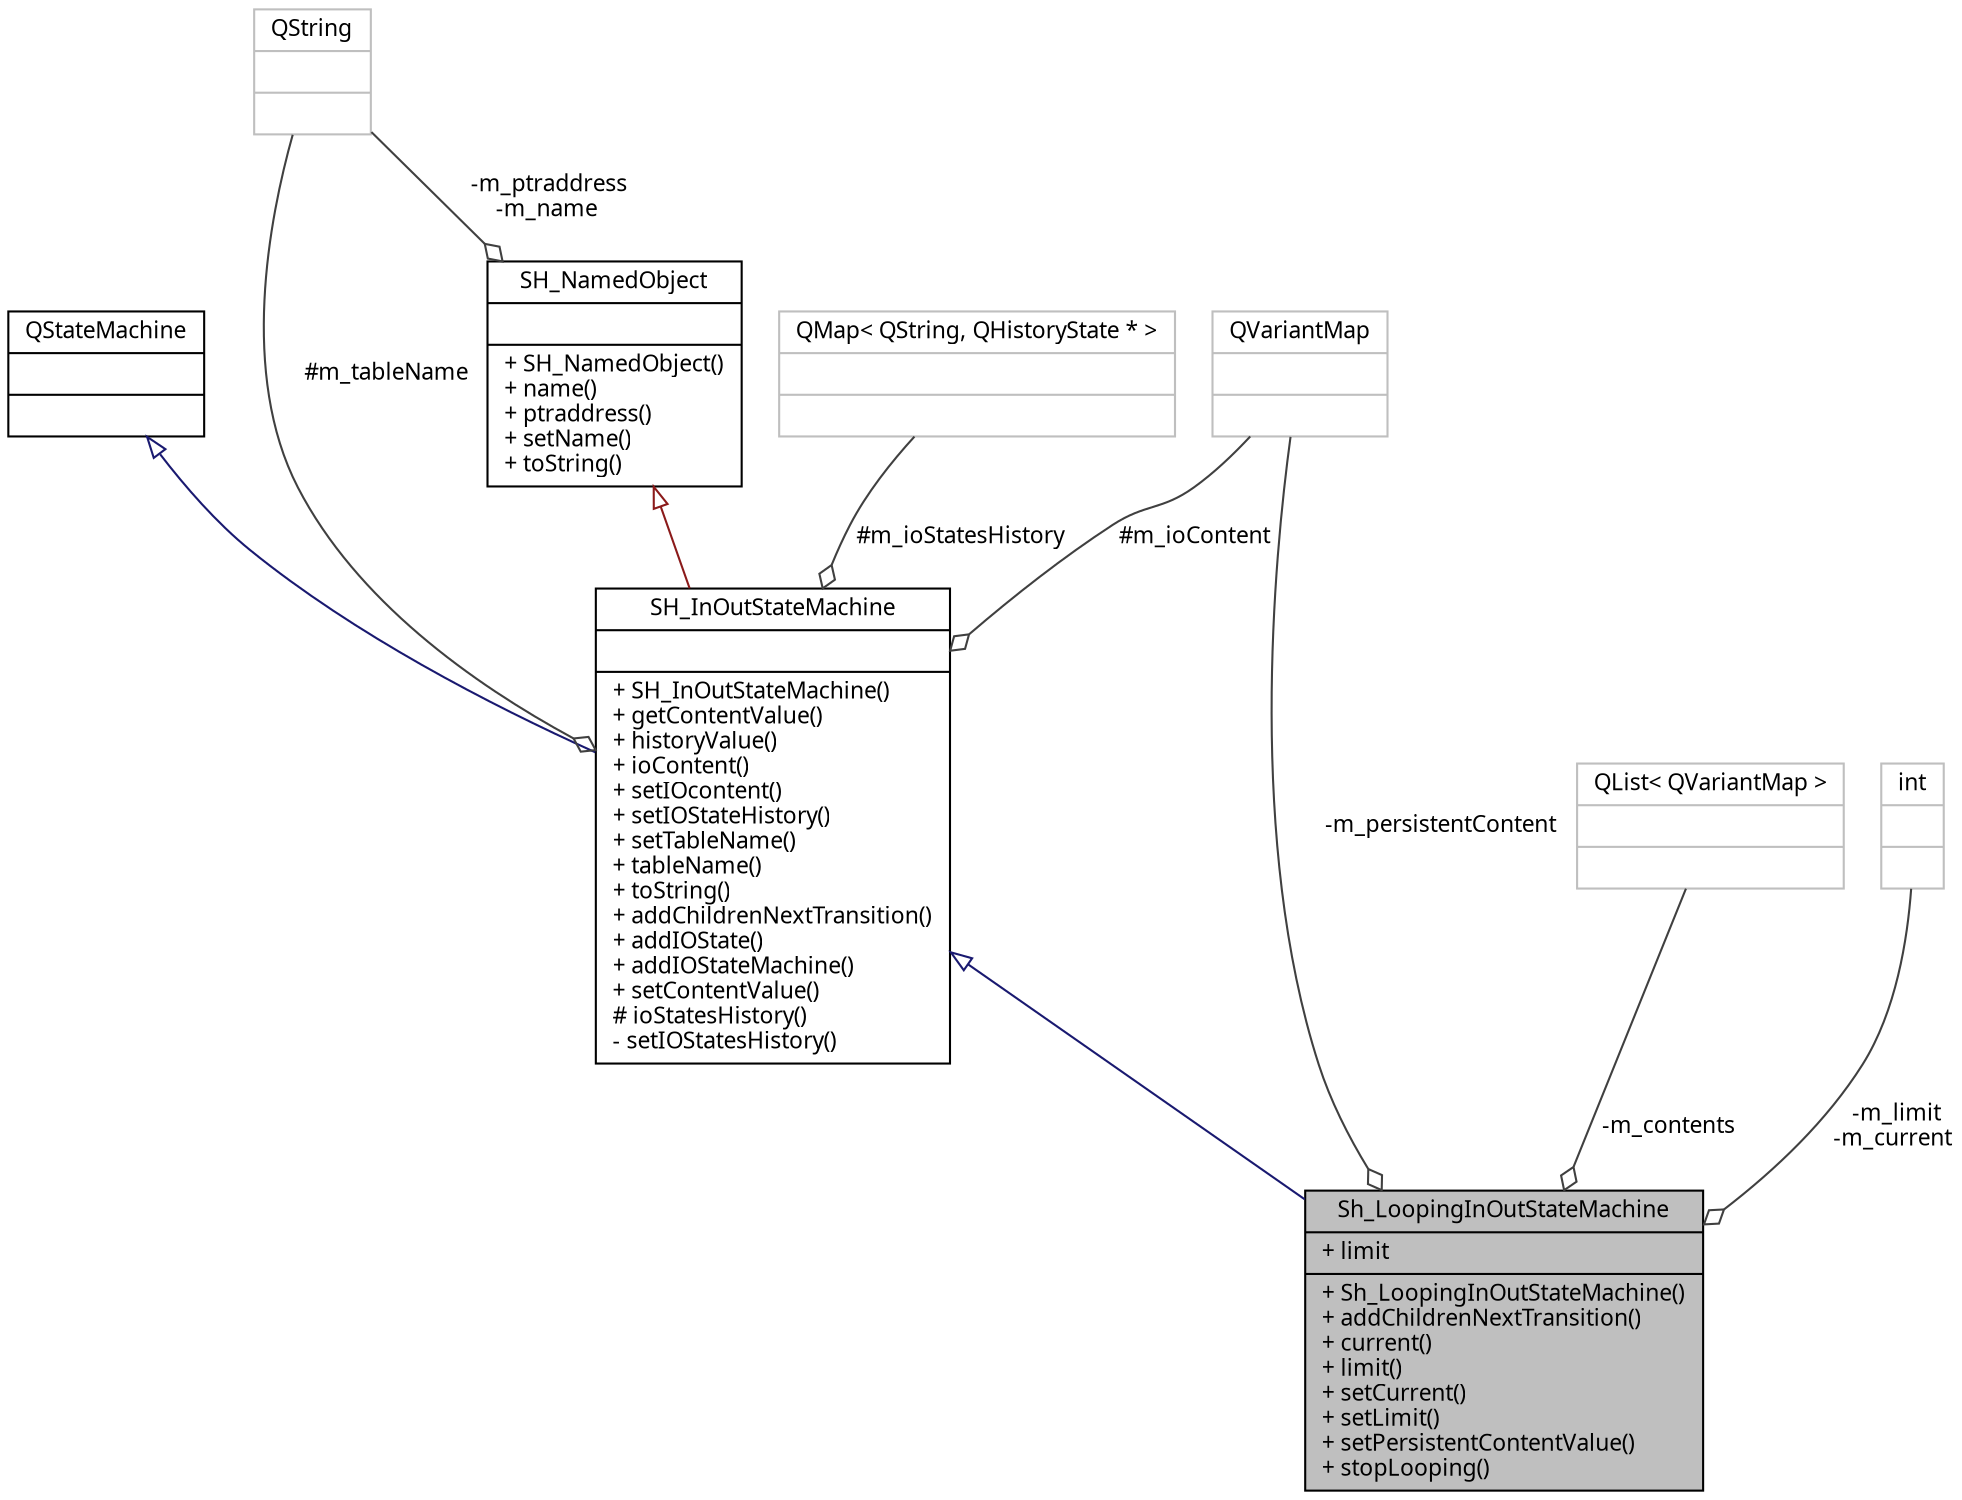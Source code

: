 digraph "Sh_LoopingInOutStateMachine"
{
 // INTERACTIVE_SVG=YES
  bgcolor="transparent";
  edge [fontname="Verdana",fontsize="11",labelfontname="Verdana",labelfontsize="11"];
  node [fontname="Verdana",fontsize="11",shape=record];
  Node1 [label="{Sh_LoopingInOutStateMachine\n|+ limit\l|+ Sh_LoopingInOutStateMachine()\l+ addChildrenNextTransition()\l+ current()\l+ limit()\l+ setCurrent()\l+ setLimit()\l+ setPersistentContentValue()\l+ stopLooping()\l}",height=0.2,width=0.4,color="black", fillcolor="grey75", style="filled" fontcolor="black"];
  Node2 -> Node1 [dir="back",color="midnightblue",fontsize="11",style="solid",arrowtail="onormal"];
  Node2 [label="{SH_InOutStateMachine\n||+ SH_InOutStateMachine()\l+ getContentValue()\l+ historyValue()\l+ ioContent()\l+ setIOcontent()\l+ setIOStateHistory()\l+ setTableName()\l+ tableName()\l+ toString()\l+ addChildrenNextTransition()\l+ addIOState()\l+ addIOStateMachine()\l+ setContentValue()\l# ioStatesHistory()\l- setIOStatesHistory()\l}",height=0.2,width=0.4,color="black",URL="$classSH__InOutStateMachine.html"];
  Node3 -> Node2 [dir="back",color="midnightblue",fontsize="11",style="solid",arrowtail="onormal"];
  Node3 [label="{QStateMachine\n||}",height=0.2,width=0.4,color="black",URL="$classQStateMachine.html"];
  Node4 -> Node2 [dir="back",color="firebrick4",fontsize="11",style="solid",arrowtail="onormal"];
  Node4 [label="{SH_NamedObject\n||+ SH_NamedObject()\l+ name()\l+ ptraddress()\l+ setName()\l+ toString()\l}",height=0.2,width=0.4,color="black",URL="$classSH__NamedObject.html"];
  Node5 -> Node4 [color="grey25",fontsize="11",style="solid",label=" -m_ptraddress\n-m_name" ,arrowhead="odiamond"];
  Node5 [label="{QString\n||}",height=0.2,width=0.4,color="grey75"];
  Node6 -> Node2 [color="grey25",fontsize="11",style="solid",label=" #m_ioStatesHistory" ,arrowhead="odiamond"];
  Node6 [label="{QMap\< QString, QHistoryState * \>\n||}",height=0.2,width=0.4,color="grey75"];
  Node5 -> Node2 [color="grey25",fontsize="11",style="solid",label=" #m_tableName" ,arrowhead="odiamond"];
  Node7 -> Node2 [color="grey25",fontsize="11",style="solid",label=" #m_ioContent" ,arrowhead="odiamond"];
  Node7 [label="{QVariantMap\n||}",height=0.2,width=0.4,color="grey75"];
  Node8 -> Node1 [color="grey25",fontsize="11",style="solid",label=" -m_contents" ,arrowhead="odiamond"];
  Node8 [label="{QList\< QVariantMap \>\n||}",height=0.2,width=0.4,color="grey75"];
  Node7 -> Node1 [color="grey25",fontsize="11",style="solid",label=" -m_persistentContent" ,arrowhead="odiamond"];
  Node9 -> Node1 [color="grey25",fontsize="11",style="solid",label=" -m_limit\n-m_current" ,arrowhead="odiamond"];
  Node9 [label="{int\n||}",height=0.2,width=0.4,color="grey75"];
}
